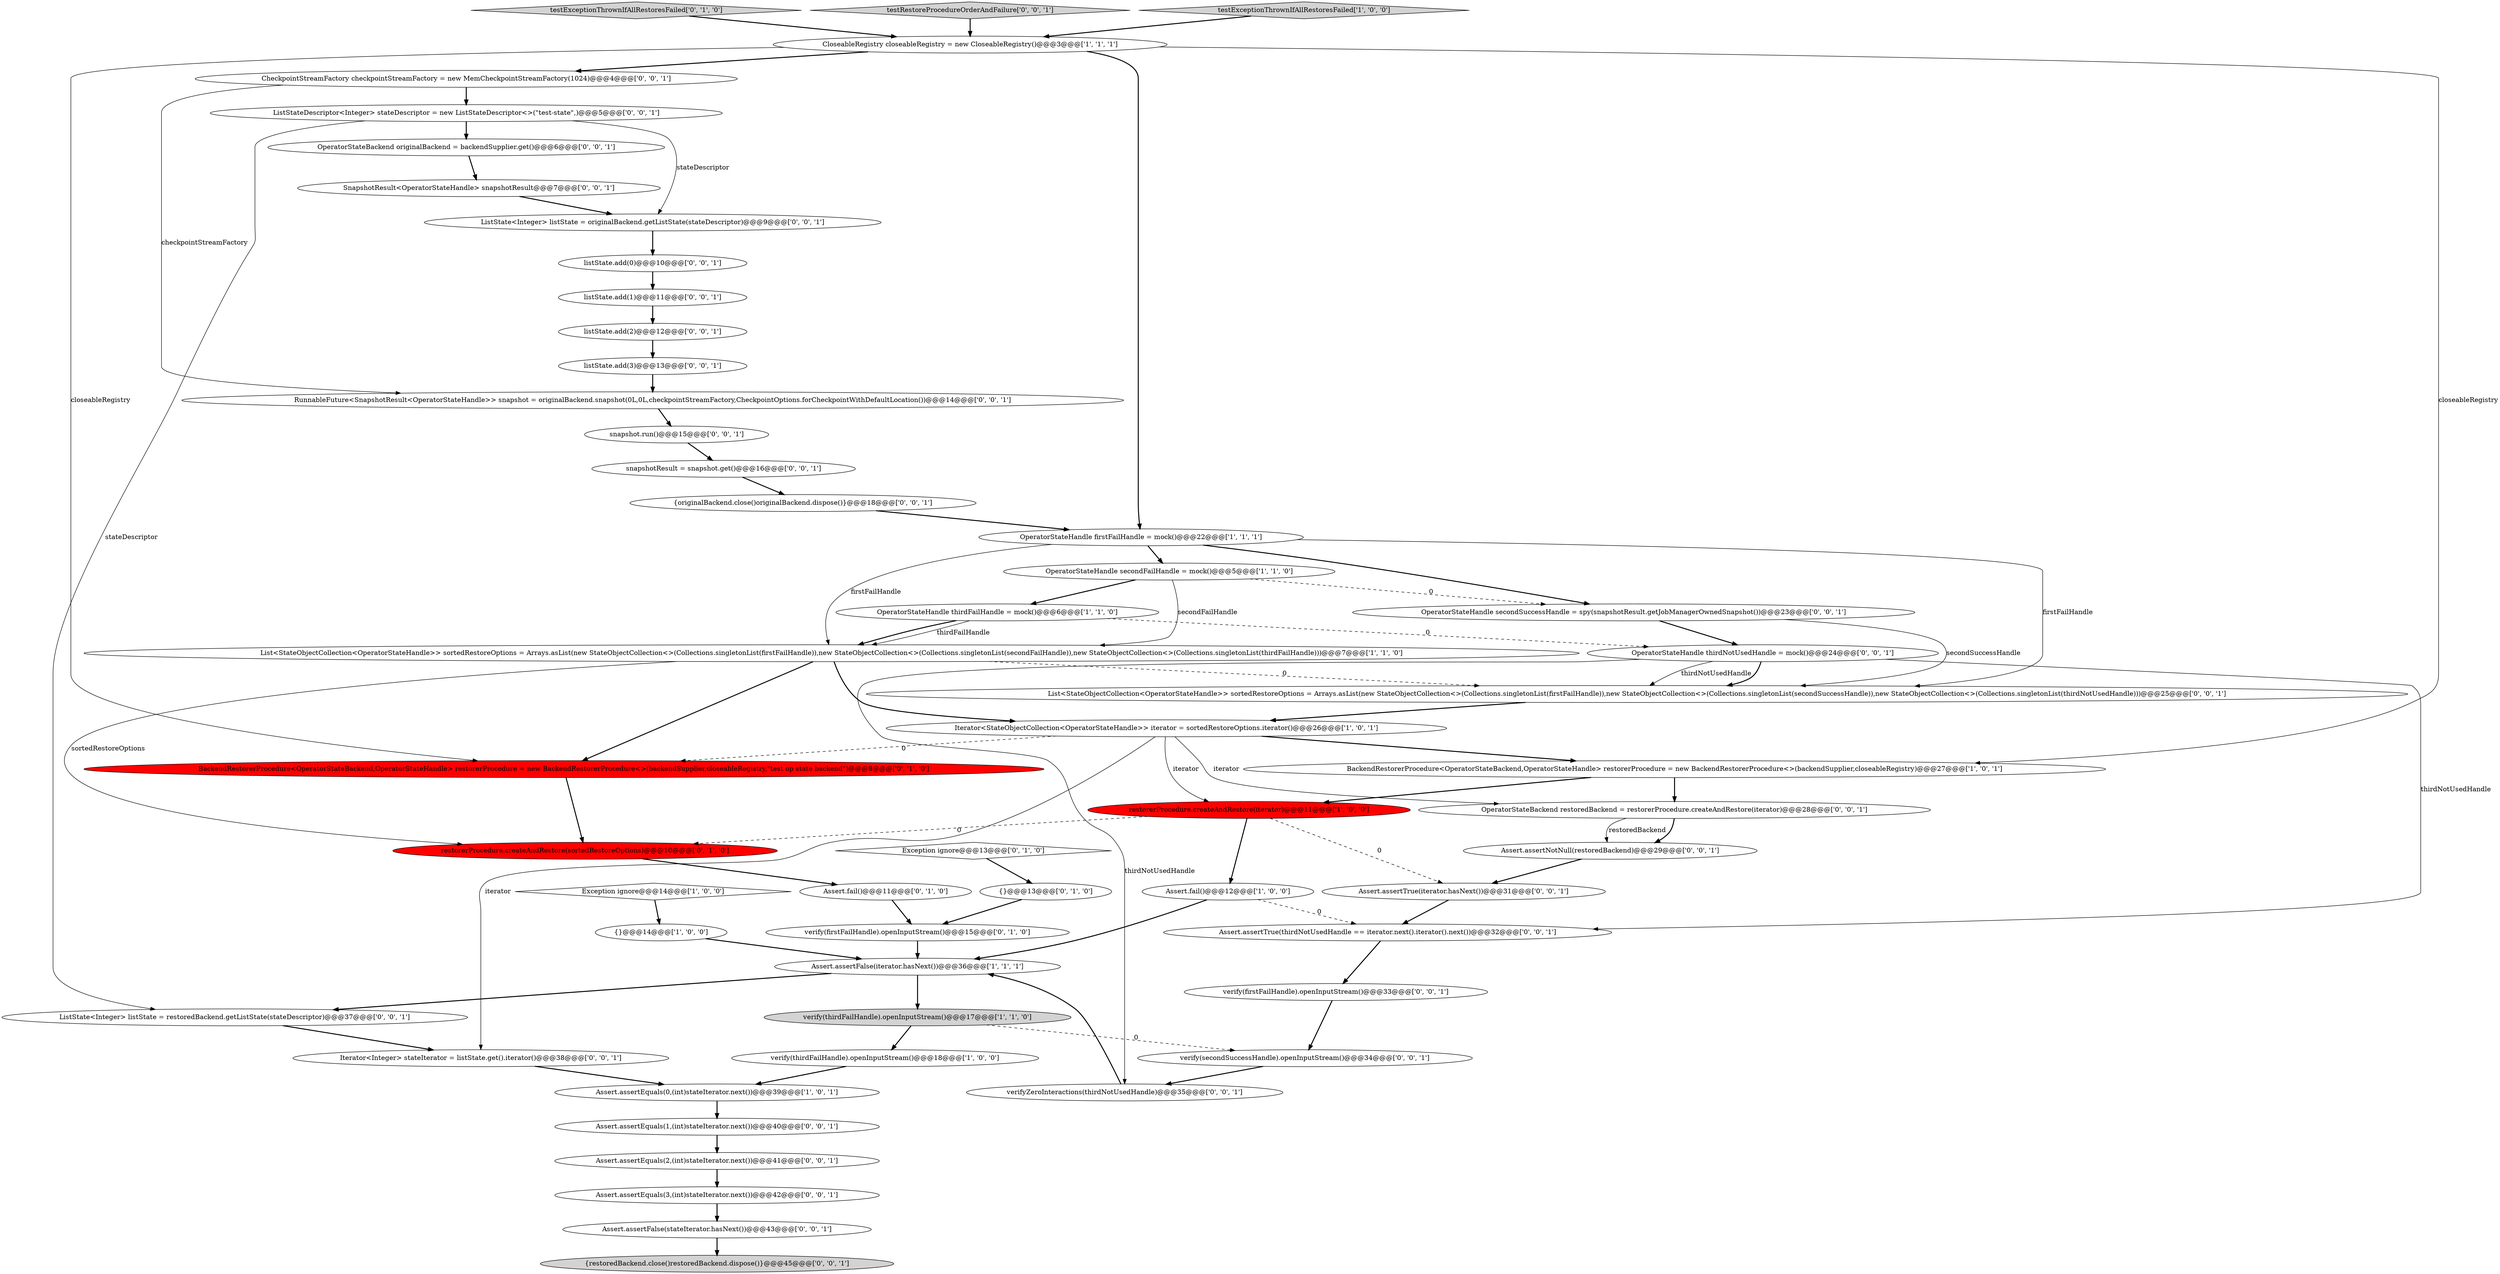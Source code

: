 digraph {
31 [style = filled, label = "OperatorStateHandle secondSuccessHandle = spy(snapshotResult.getJobManagerOwnedSnapshot())@@@23@@@['0', '0', '1']", fillcolor = white, shape = ellipse image = "AAA0AAABBB3BBB"];
16 [style = filled, label = "BackendRestorerProcedure<OperatorStateBackend,OperatorStateHandle> restorerProcedure = new BackendRestorerProcedure<>(backendSupplier,closeableRegistry,\"test op state backend\")@@@8@@@['0', '1', '0']", fillcolor = red, shape = ellipse image = "AAA1AAABBB2BBB"];
42 [style = filled, label = "ListStateDescriptor<Integer> stateDescriptor = new ListStateDescriptor<>(\"test-state\",)@@@5@@@['0', '0', '1']", fillcolor = white, shape = ellipse image = "AAA0AAABBB3BBB"];
45 [style = filled, label = "verifyZeroInteractions(thirdNotUsedHandle)@@@35@@@['0', '0', '1']", fillcolor = white, shape = ellipse image = "AAA0AAABBB3BBB"];
11 [style = filled, label = "CloseableRegistry closeableRegistry = new CloseableRegistry()@@@3@@@['1', '1', '1']", fillcolor = white, shape = ellipse image = "AAA0AAABBB1BBB"];
40 [style = filled, label = "SnapshotResult<OperatorStateHandle> snapshotResult@@@7@@@['0', '0', '1']", fillcolor = white, shape = ellipse image = "AAA0AAABBB3BBB"];
47 [style = filled, label = "OperatorStateBackend restoredBackend = restorerProcedure.createAndRestore(iterator)@@@28@@@['0', '0', '1']", fillcolor = white, shape = ellipse image = "AAA0AAABBB3BBB"];
22 [style = filled, label = "testExceptionThrownIfAllRestoresFailed['0', '1', '0']", fillcolor = lightgray, shape = diamond image = "AAA0AAABBB2BBB"];
48 [style = filled, label = "Assert.assertNotNull(restoredBackend)@@@29@@@['0', '0', '1']", fillcolor = white, shape = ellipse image = "AAA0AAABBB3BBB"];
6 [style = filled, label = "Assert.assertEquals(0,(int)stateIterator.next())@@@39@@@['1', '0', '1']", fillcolor = white, shape = ellipse image = "AAA0AAABBB1BBB"];
29 [style = filled, label = "verify(firstFailHandle).openInputStream()@@@33@@@['0', '0', '1']", fillcolor = white, shape = ellipse image = "AAA0AAABBB3BBB"];
43 [style = filled, label = "Assert.assertEquals(1,(int)stateIterator.next())@@@40@@@['0', '0', '1']", fillcolor = white, shape = ellipse image = "AAA0AAABBB3BBB"];
49 [style = filled, label = "listState.add(2)@@@12@@@['0', '0', '1']", fillcolor = white, shape = ellipse image = "AAA0AAABBB3BBB"];
36 [style = filled, label = "List<StateObjectCollection<OperatorStateHandle>> sortedRestoreOptions = Arrays.asList(new StateObjectCollection<>(Collections.singletonList(firstFailHandle)),new StateObjectCollection<>(Collections.singletonList(secondSuccessHandle)),new StateObjectCollection<>(Collections.singletonList(thirdNotUsedHandle)))@@@25@@@['0', '0', '1']", fillcolor = white, shape = ellipse image = "AAA0AAABBB3BBB"];
12 [style = filled, label = "restorerProcedure.createAndRestore(iterator)@@@11@@@['1', '0', '0']", fillcolor = red, shape = ellipse image = "AAA1AAABBB1BBB"];
24 [style = filled, label = "{originalBackend.close()originalBackend.dispose()}@@@18@@@['0', '0', '1']", fillcolor = white, shape = ellipse image = "AAA0AAABBB3BBB"];
23 [style = filled, label = "testRestoreProcedureOrderAndFailure['0', '0', '1']", fillcolor = lightgray, shape = diamond image = "AAA0AAABBB3BBB"];
30 [style = filled, label = "verify(secondSuccessHandle).openInputStream()@@@34@@@['0', '0', '1']", fillcolor = white, shape = ellipse image = "AAA0AAABBB3BBB"];
33 [style = filled, label = "{restoredBackend.close()restoredBackend.dispose()}@@@45@@@['0', '0', '1']", fillcolor = lightgray, shape = ellipse image = "AAA0AAABBB3BBB"];
39 [style = filled, label = "OperatorStateBackend originalBackend = backendSupplier.get()@@@6@@@['0', '0', '1']", fillcolor = white, shape = ellipse image = "AAA0AAABBB3BBB"];
38 [style = filled, label = "CheckpointStreamFactory checkpointStreamFactory = new MemCheckpointStreamFactory(1024)@@@4@@@['0', '0', '1']", fillcolor = white, shape = ellipse image = "AAA0AAABBB3BBB"];
10 [style = filled, label = "Assert.assertFalse(iterator.hasNext())@@@36@@@['1', '1', '1']", fillcolor = white, shape = ellipse image = "AAA0AAABBB1BBB"];
18 [style = filled, label = "Exception ignore@@@13@@@['0', '1', '0']", fillcolor = white, shape = diamond image = "AAA0AAABBB2BBB"];
9 [style = filled, label = "Assert.fail()@@@12@@@['1', '0', '0']", fillcolor = white, shape = ellipse image = "AAA0AAABBB1BBB"];
5 [style = filled, label = "verify(thirdFailHandle).openInputStream()@@@18@@@['1', '0', '0']", fillcolor = white, shape = ellipse image = "AAA0AAABBB1BBB"];
50 [style = filled, label = "OperatorStateHandle thirdNotUsedHandle = mock()@@@24@@@['0', '0', '1']", fillcolor = white, shape = ellipse image = "AAA0AAABBB3BBB"];
13 [style = filled, label = "{}@@@14@@@['1', '0', '0']", fillcolor = white, shape = ellipse image = "AAA0AAABBB1BBB"];
19 [style = filled, label = "verify(firstFailHandle).openInputStream()@@@15@@@['0', '1', '0']", fillcolor = white, shape = ellipse image = "AAA0AAABBB2BBB"];
25 [style = filled, label = "listState.add(3)@@@13@@@['0', '0', '1']", fillcolor = white, shape = ellipse image = "AAA0AAABBB3BBB"];
46 [style = filled, label = "snapshot.run()@@@15@@@['0', '0', '1']", fillcolor = white, shape = ellipse image = "AAA0AAABBB3BBB"];
8 [style = filled, label = "OperatorStateHandle secondFailHandle = mock()@@@5@@@['1', '1', '0']", fillcolor = white, shape = ellipse image = "AAA0AAABBB1BBB"];
27 [style = filled, label = "Assert.assertTrue(iterator.hasNext())@@@31@@@['0', '0', '1']", fillcolor = white, shape = ellipse image = "AAA0AAABBB3BBB"];
51 [style = filled, label = "snapshotResult = snapshot.get()@@@16@@@['0', '0', '1']", fillcolor = white, shape = ellipse image = "AAA0AAABBB3BBB"];
44 [style = filled, label = "listState.add(1)@@@11@@@['0', '0', '1']", fillcolor = white, shape = ellipse image = "AAA0AAABBB3BBB"];
32 [style = filled, label = "ListState<Integer> listState = restoredBackend.getListState(stateDescriptor)@@@37@@@['0', '0', '1']", fillcolor = white, shape = ellipse image = "AAA0AAABBB3BBB"];
28 [style = filled, label = "Assert.assertTrue(thirdNotUsedHandle == iterator.next().iterator().next())@@@32@@@['0', '0', '1']", fillcolor = white, shape = ellipse image = "AAA0AAABBB3BBB"];
34 [style = filled, label = "ListState<Integer> listState = originalBackend.getListState(stateDescriptor)@@@9@@@['0', '0', '1']", fillcolor = white, shape = ellipse image = "AAA0AAABBB3BBB"];
26 [style = filled, label = "RunnableFuture<SnapshotResult<OperatorStateHandle>> snapshot = originalBackend.snapshot(0L,0L,checkpointStreamFactory,CheckpointOptions.forCheckpointWithDefaultLocation())@@@14@@@['0', '0', '1']", fillcolor = white, shape = ellipse image = "AAA0AAABBB3BBB"];
52 [style = filled, label = "Assert.assertFalse(stateIterator.hasNext())@@@43@@@['0', '0', '1']", fillcolor = white, shape = ellipse image = "AAA0AAABBB3BBB"];
0 [style = filled, label = "BackendRestorerProcedure<OperatorStateBackend,OperatorStateHandle> restorerProcedure = new BackendRestorerProcedure<>(backendSupplier,closeableRegistry)@@@27@@@['1', '0', '1']", fillcolor = white, shape = ellipse image = "AAA0AAABBB1BBB"];
35 [style = filled, label = "listState.add(0)@@@10@@@['0', '0', '1']", fillcolor = white, shape = ellipse image = "AAA0AAABBB3BBB"];
3 [style = filled, label = "OperatorStateHandle thirdFailHandle = mock()@@@6@@@['1', '1', '0']", fillcolor = white, shape = ellipse image = "AAA0AAABBB1BBB"];
1 [style = filled, label = "Exception ignore@@@14@@@['1', '0', '0']", fillcolor = white, shape = diamond image = "AAA0AAABBB1BBB"];
20 [style = filled, label = "{}@@@13@@@['0', '1', '0']", fillcolor = white, shape = ellipse image = "AAA0AAABBB2BBB"];
15 [style = filled, label = "testExceptionThrownIfAllRestoresFailed['1', '0', '0']", fillcolor = lightgray, shape = diamond image = "AAA0AAABBB1BBB"];
17 [style = filled, label = "restorerProcedure.createAndRestore(sortedRestoreOptions)@@@10@@@['0', '1', '0']", fillcolor = red, shape = ellipse image = "AAA1AAABBB2BBB"];
4 [style = filled, label = "OperatorStateHandle firstFailHandle = mock()@@@22@@@['1', '1', '1']", fillcolor = white, shape = ellipse image = "AAA0AAABBB1BBB"];
2 [style = filled, label = "verify(thirdFailHandle).openInputStream()@@@17@@@['1', '1', '0']", fillcolor = lightgray, shape = ellipse image = "AAA0AAABBB1BBB"];
21 [style = filled, label = "Assert.fail()@@@11@@@['0', '1', '0']", fillcolor = white, shape = ellipse image = "AAA0AAABBB2BBB"];
53 [style = filled, label = "Iterator<Integer> stateIterator = listState.get().iterator()@@@38@@@['0', '0', '1']", fillcolor = white, shape = ellipse image = "AAA0AAABBB3BBB"];
41 [style = filled, label = "Assert.assertEquals(2,(int)stateIterator.next())@@@41@@@['0', '0', '1']", fillcolor = white, shape = ellipse image = "AAA0AAABBB3BBB"];
7 [style = filled, label = "Iterator<StateObjectCollection<OperatorStateHandle>> iterator = sortedRestoreOptions.iterator()@@@26@@@['1', '0', '1']", fillcolor = white, shape = ellipse image = "AAA0AAABBB1BBB"];
14 [style = filled, label = "List<StateObjectCollection<OperatorStateHandle>> sortedRestoreOptions = Arrays.asList(new StateObjectCollection<>(Collections.singletonList(firstFailHandle)),new StateObjectCollection<>(Collections.singletonList(secondFailHandle)),new StateObjectCollection<>(Collections.singletonList(thirdFailHandle)))@@@7@@@['1', '1', '0']", fillcolor = white, shape = ellipse image = "AAA0AAABBB1BBB"];
37 [style = filled, label = "Assert.assertEquals(3,(int)stateIterator.next())@@@42@@@['0', '0', '1']", fillcolor = white, shape = ellipse image = "AAA0AAABBB3BBB"];
32->53 [style = bold, label=""];
14->16 [style = bold, label=""];
13->10 [style = bold, label=""];
26->46 [style = bold, label=""];
28->29 [style = bold, label=""];
50->45 [style = solid, label="thirdNotUsedHandle"];
6->43 [style = bold, label=""];
31->36 [style = solid, label="secondSuccessHandle"];
11->38 [style = bold, label=""];
14->17 [style = solid, label="sortedRestoreOptions"];
21->19 [style = bold, label=""];
35->44 [style = bold, label=""];
47->48 [style = bold, label=""];
29->30 [style = bold, label=""];
50->28 [style = solid, label="thirdNotUsedHandle"];
52->33 [style = bold, label=""];
7->16 [style = dashed, label="0"];
51->24 [style = bold, label=""];
0->12 [style = bold, label=""];
27->28 [style = bold, label=""];
11->4 [style = bold, label=""];
3->14 [style = bold, label=""];
8->3 [style = bold, label=""];
42->39 [style = bold, label=""];
41->37 [style = bold, label=""];
7->47 [style = solid, label="iterator"];
12->17 [style = dashed, label="0"];
9->28 [style = dashed, label="0"];
19->10 [style = bold, label=""];
7->0 [style = bold, label=""];
10->32 [style = bold, label=""];
40->34 [style = bold, label=""];
16->17 [style = bold, label=""];
9->10 [style = bold, label=""];
44->49 [style = bold, label=""];
38->26 [style = solid, label="checkpointStreamFactory"];
4->36 [style = solid, label="firstFailHandle"];
12->9 [style = bold, label=""];
38->42 [style = bold, label=""];
14->36 [style = dashed, label="0"];
48->27 [style = bold, label=""];
1->13 [style = bold, label=""];
42->34 [style = solid, label="stateDescriptor"];
7->12 [style = solid, label="iterator"];
42->32 [style = solid, label="stateDescriptor"];
50->36 [style = solid, label="thirdNotUsedHandle"];
2->30 [style = dashed, label="0"];
14->7 [style = bold, label=""];
31->50 [style = bold, label=""];
46->51 [style = bold, label=""];
4->31 [style = bold, label=""];
18->20 [style = bold, label=""];
49->25 [style = bold, label=""];
0->47 [style = bold, label=""];
24->4 [style = bold, label=""];
3->50 [style = dashed, label="0"];
47->48 [style = solid, label="restoredBackend"];
5->6 [style = bold, label=""];
15->11 [style = bold, label=""];
8->14 [style = solid, label="secondFailHandle"];
3->14 [style = solid, label="thirdFailHandle"];
36->7 [style = bold, label=""];
4->14 [style = solid, label="firstFailHandle"];
39->40 [style = bold, label=""];
50->36 [style = bold, label=""];
11->16 [style = solid, label="closeableRegistry"];
7->53 [style = solid, label="iterator"];
25->26 [style = bold, label=""];
53->6 [style = bold, label=""];
12->27 [style = dashed, label="0"];
4->8 [style = bold, label=""];
43->41 [style = bold, label=""];
10->2 [style = bold, label=""];
37->52 [style = bold, label=""];
34->35 [style = bold, label=""];
8->31 [style = dashed, label="0"];
23->11 [style = bold, label=""];
20->19 [style = bold, label=""];
17->21 [style = bold, label=""];
22->11 [style = bold, label=""];
11->0 [style = solid, label="closeableRegistry"];
45->10 [style = bold, label=""];
30->45 [style = bold, label=""];
2->5 [style = bold, label=""];
}
